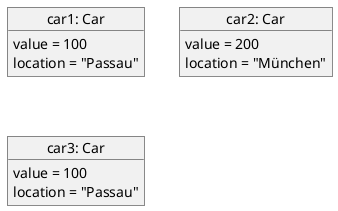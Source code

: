 @startuml
object "car1: Car" as o1 {
  value = 100
  location = "Passau"
}

object "car2: Car" as o2 {
  value = 200
  location = "München"
}

object "car3: Car" as o3 {
  value = 100
  location = "Passau"
}

@enduml
